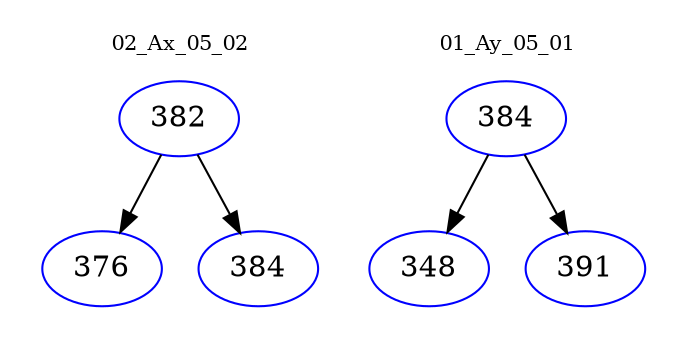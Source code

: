digraph{
subgraph cluster_0 {
color = white
label = "02_Ax_05_02";
fontsize=10;
T0_382 [label="382", color="blue"]
T0_382 -> T0_376 [color="black"]
T0_376 [label="376", color="blue"]
T0_382 -> T0_384 [color="black"]
T0_384 [label="384", color="blue"]
}
subgraph cluster_1 {
color = white
label = "01_Ay_05_01";
fontsize=10;
T1_384 [label="384", color="blue"]
T1_384 -> T1_348 [color="black"]
T1_348 [label="348", color="blue"]
T1_384 -> T1_391 [color="black"]
T1_391 [label="391", color="blue"]
}
}
